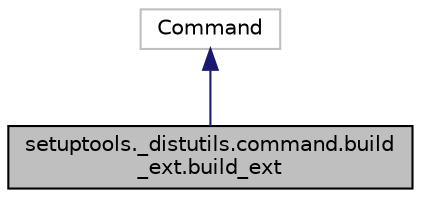 digraph "setuptools._distutils.command.build_ext.build_ext"
{
 // LATEX_PDF_SIZE
  edge [fontname="Helvetica",fontsize="10",labelfontname="Helvetica",labelfontsize="10"];
  node [fontname="Helvetica",fontsize="10",shape=record];
  Node1 [label="setuptools._distutils.command.build\l_ext.build_ext",height=0.2,width=0.4,color="black", fillcolor="grey75", style="filled", fontcolor="black",tooltip=" "];
  Node2 -> Node1 [dir="back",color="midnightblue",fontsize="10",style="solid",fontname="Helvetica"];
  Node2 [label="Command",height=0.2,width=0.4,color="grey75", fillcolor="white", style="filled",tooltip=" "];
}
